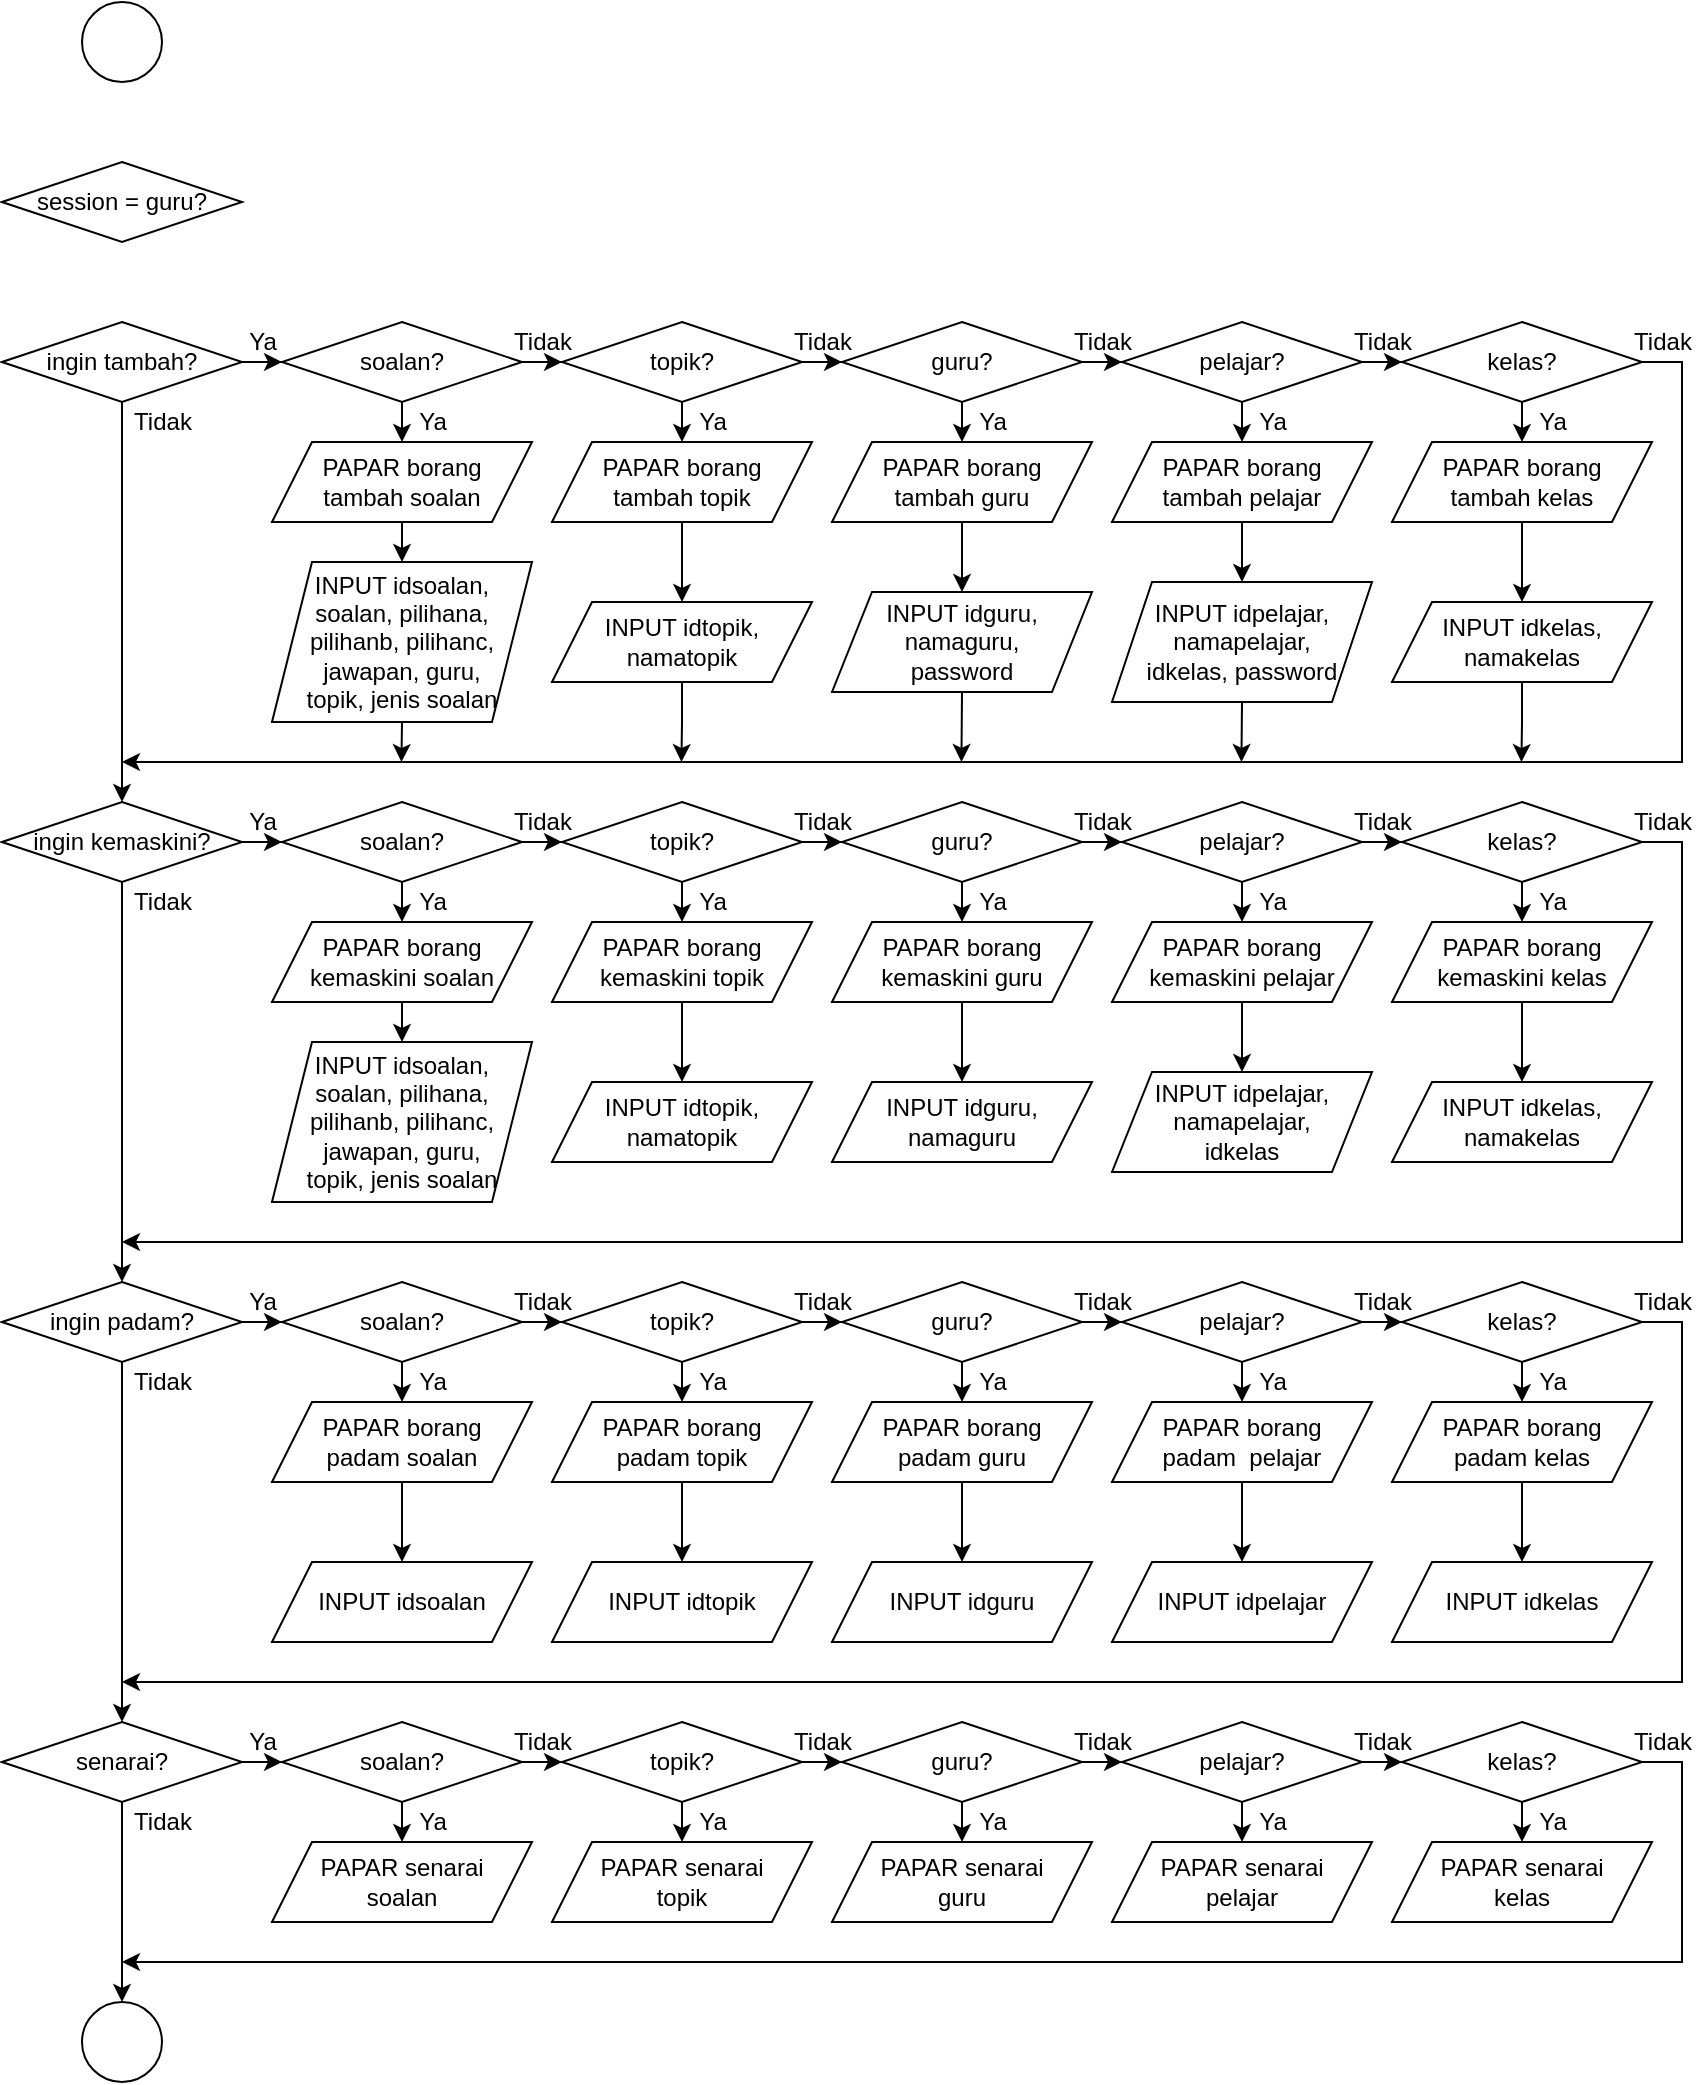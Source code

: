 <mxfile version="15.8.8" type="github">
  <diagram id="kDCnx-jUCNNQlxxnp8YH" name="Page-1">
    <mxGraphModel dx="2888" dy="1175" grid="1" gridSize="10" guides="1" tooltips="1" connect="1" arrows="1" fold="1" page="1" pageScale="1" pageWidth="850" pageHeight="1100" math="0" shadow="0">
      <root>
        <mxCell id="0" />
        <mxCell id="1" parent="0" />
        <mxCell id="DFhkDM4pKNOnbdBz3ZWN-1" value="" style="ellipse;whiteSpace=wrap;html=1;aspect=fixed;" vertex="1" parent="1">
          <mxGeometry x="40" y="40" width="40" height="40" as="geometry" />
        </mxCell>
        <mxCell id="DFhkDM4pKNOnbdBz3ZWN-9" value="" style="edgeStyle=orthogonalEdgeStyle;rounded=0;orthogonalLoop=1;jettySize=auto;html=1;" edge="1" parent="1" source="DFhkDM4pKNOnbdBz3ZWN-2" target="DFhkDM4pKNOnbdBz3ZWN-3">
          <mxGeometry relative="1" as="geometry" />
        </mxCell>
        <mxCell id="DFhkDM4pKNOnbdBz3ZWN-73" style="edgeStyle=orthogonalEdgeStyle;rounded=0;orthogonalLoop=1;jettySize=auto;html=1;exitX=0.5;exitY=1;exitDx=0;exitDy=0;entryX=0.5;entryY=0;entryDx=0;entryDy=0;" edge="1" parent="1" source="DFhkDM4pKNOnbdBz3ZWN-2" target="DFhkDM4pKNOnbdBz3ZWN-41">
          <mxGeometry relative="1" as="geometry">
            <mxPoint x="60" y="420" as="targetPoint" />
          </mxGeometry>
        </mxCell>
        <mxCell id="DFhkDM4pKNOnbdBz3ZWN-2" value="ingin tambah?" style="rhombus;whiteSpace=wrap;html=1;" vertex="1" parent="1">
          <mxGeometry y="200" width="120" height="40" as="geometry" />
        </mxCell>
        <mxCell id="DFhkDM4pKNOnbdBz3ZWN-10" value="" style="edgeStyle=orthogonalEdgeStyle;rounded=0;orthogonalLoop=1;jettySize=auto;html=1;" edge="1" parent="1" source="DFhkDM4pKNOnbdBz3ZWN-3" target="DFhkDM4pKNOnbdBz3ZWN-4">
          <mxGeometry relative="1" as="geometry" />
        </mxCell>
        <mxCell id="DFhkDM4pKNOnbdBz3ZWN-32" style="edgeStyle=orthogonalEdgeStyle;rounded=0;orthogonalLoop=1;jettySize=auto;html=1;exitX=0.5;exitY=1;exitDx=0;exitDy=0;entryX=0.5;entryY=0;entryDx=0;entryDy=0;" edge="1" parent="1" source="DFhkDM4pKNOnbdBz3ZWN-3" target="DFhkDM4pKNOnbdBz3ZWN-15">
          <mxGeometry relative="1" as="geometry" />
        </mxCell>
        <mxCell id="DFhkDM4pKNOnbdBz3ZWN-3" value="soalan?" style="rhombus;whiteSpace=wrap;html=1;" vertex="1" parent="1">
          <mxGeometry x="140" y="200" width="120" height="40" as="geometry" />
        </mxCell>
        <mxCell id="DFhkDM4pKNOnbdBz3ZWN-11" value="" style="edgeStyle=orthogonalEdgeStyle;rounded=0;orthogonalLoop=1;jettySize=auto;html=1;" edge="1" parent="1" source="DFhkDM4pKNOnbdBz3ZWN-4" target="DFhkDM4pKNOnbdBz3ZWN-5">
          <mxGeometry relative="1" as="geometry" />
        </mxCell>
        <mxCell id="DFhkDM4pKNOnbdBz3ZWN-28" style="edgeStyle=orthogonalEdgeStyle;rounded=0;orthogonalLoop=1;jettySize=auto;html=1;exitX=0.5;exitY=1;exitDx=0;exitDy=0;entryX=0.5;entryY=0;entryDx=0;entryDy=0;" edge="1" parent="1" source="DFhkDM4pKNOnbdBz3ZWN-4" target="DFhkDM4pKNOnbdBz3ZWN-16">
          <mxGeometry relative="1" as="geometry" />
        </mxCell>
        <mxCell id="DFhkDM4pKNOnbdBz3ZWN-4" value="topik?" style="rhombus;whiteSpace=wrap;html=1;" vertex="1" parent="1">
          <mxGeometry x="280" y="200" width="120" height="40" as="geometry" />
        </mxCell>
        <mxCell id="DFhkDM4pKNOnbdBz3ZWN-12" value="" style="edgeStyle=orthogonalEdgeStyle;rounded=0;orthogonalLoop=1;jettySize=auto;html=1;" edge="1" parent="1" source="DFhkDM4pKNOnbdBz3ZWN-5" target="DFhkDM4pKNOnbdBz3ZWN-7">
          <mxGeometry relative="1" as="geometry" />
        </mxCell>
        <mxCell id="DFhkDM4pKNOnbdBz3ZWN-34" style="edgeStyle=orthogonalEdgeStyle;rounded=0;orthogonalLoop=1;jettySize=auto;html=1;exitX=0.5;exitY=1;exitDx=0;exitDy=0;entryX=0.5;entryY=0;entryDx=0;entryDy=0;" edge="1" parent="1" source="DFhkDM4pKNOnbdBz3ZWN-5" target="DFhkDM4pKNOnbdBz3ZWN-17">
          <mxGeometry relative="1" as="geometry" />
        </mxCell>
        <mxCell id="DFhkDM4pKNOnbdBz3ZWN-5" value="guru?" style="rhombus;whiteSpace=wrap;html=1;" vertex="1" parent="1">
          <mxGeometry x="420" y="200" width="120" height="40" as="geometry" />
        </mxCell>
        <mxCell id="DFhkDM4pKNOnbdBz3ZWN-13" value="" style="edgeStyle=orthogonalEdgeStyle;rounded=0;orthogonalLoop=1;jettySize=auto;html=1;" edge="1" parent="1" source="DFhkDM4pKNOnbdBz3ZWN-7" target="DFhkDM4pKNOnbdBz3ZWN-8">
          <mxGeometry relative="1" as="geometry" />
        </mxCell>
        <mxCell id="DFhkDM4pKNOnbdBz3ZWN-39" style="edgeStyle=orthogonalEdgeStyle;rounded=0;orthogonalLoop=1;jettySize=auto;html=1;exitX=0.5;exitY=1;exitDx=0;exitDy=0;entryX=0.5;entryY=0;entryDx=0;entryDy=0;" edge="1" parent="1" source="DFhkDM4pKNOnbdBz3ZWN-7" target="DFhkDM4pKNOnbdBz3ZWN-18">
          <mxGeometry relative="1" as="geometry" />
        </mxCell>
        <mxCell id="DFhkDM4pKNOnbdBz3ZWN-7" value="pelajar?" style="rhombus;whiteSpace=wrap;html=1;" vertex="1" parent="1">
          <mxGeometry x="560" y="200" width="120" height="40" as="geometry" />
        </mxCell>
        <mxCell id="DFhkDM4pKNOnbdBz3ZWN-38" style="edgeStyle=orthogonalEdgeStyle;rounded=0;orthogonalLoop=1;jettySize=auto;html=1;exitX=0.5;exitY=1;exitDx=0;exitDy=0;entryX=0.5;entryY=0;entryDx=0;entryDy=0;" edge="1" parent="1" source="DFhkDM4pKNOnbdBz3ZWN-8" target="DFhkDM4pKNOnbdBz3ZWN-19">
          <mxGeometry relative="1" as="geometry" />
        </mxCell>
        <mxCell id="DFhkDM4pKNOnbdBz3ZWN-71" style="edgeStyle=orthogonalEdgeStyle;rounded=0;orthogonalLoop=1;jettySize=auto;html=1;exitX=1;exitY=0.5;exitDx=0;exitDy=0;" edge="1" parent="1" source="DFhkDM4pKNOnbdBz3ZWN-8">
          <mxGeometry relative="1" as="geometry">
            <mxPoint x="60" y="420" as="targetPoint" />
            <Array as="points">
              <mxPoint x="840" y="220" />
              <mxPoint x="840" y="420" />
            </Array>
          </mxGeometry>
        </mxCell>
        <mxCell id="DFhkDM4pKNOnbdBz3ZWN-8" value="kelas?" style="rhombus;whiteSpace=wrap;html=1;" vertex="1" parent="1">
          <mxGeometry x="700" y="200" width="120" height="40" as="geometry" />
        </mxCell>
        <mxCell id="DFhkDM4pKNOnbdBz3ZWN-33" style="edgeStyle=orthogonalEdgeStyle;rounded=0;orthogonalLoop=1;jettySize=auto;html=1;exitX=0.5;exitY=1;exitDx=0;exitDy=0;entryX=0.5;entryY=0;entryDx=0;entryDy=0;" edge="1" parent="1" source="DFhkDM4pKNOnbdBz3ZWN-15" target="DFhkDM4pKNOnbdBz3ZWN-20">
          <mxGeometry relative="1" as="geometry" />
        </mxCell>
        <mxCell id="DFhkDM4pKNOnbdBz3ZWN-15" value="PAPAR borang&lt;br&gt;tambah soalan" style="shape=parallelogram;perimeter=parallelogramPerimeter;whiteSpace=wrap;html=1;fixedSize=1;" vertex="1" parent="1">
          <mxGeometry x="135" y="260" width="130" height="40" as="geometry" />
        </mxCell>
        <mxCell id="DFhkDM4pKNOnbdBz3ZWN-29" value="" style="edgeStyle=orthogonalEdgeStyle;rounded=0;orthogonalLoop=1;jettySize=auto;html=1;" edge="1" parent="1" source="DFhkDM4pKNOnbdBz3ZWN-16" target="DFhkDM4pKNOnbdBz3ZWN-21">
          <mxGeometry relative="1" as="geometry" />
        </mxCell>
        <mxCell id="DFhkDM4pKNOnbdBz3ZWN-16" value="PAPAR&amp;nbsp;borang&lt;br&gt;tambah topik" style="shape=parallelogram;perimeter=parallelogramPerimeter;whiteSpace=wrap;html=1;fixedSize=1;" vertex="1" parent="1">
          <mxGeometry x="275" y="260" width="130" height="40" as="geometry" />
        </mxCell>
        <mxCell id="DFhkDM4pKNOnbdBz3ZWN-35" value="" style="edgeStyle=orthogonalEdgeStyle;rounded=0;orthogonalLoop=1;jettySize=auto;html=1;" edge="1" parent="1" source="DFhkDM4pKNOnbdBz3ZWN-17" target="DFhkDM4pKNOnbdBz3ZWN-22">
          <mxGeometry relative="1" as="geometry" />
        </mxCell>
        <mxCell id="DFhkDM4pKNOnbdBz3ZWN-17" value="PAPAR&amp;nbsp;borang&lt;br&gt;tambah guru" style="shape=parallelogram;perimeter=parallelogramPerimeter;whiteSpace=wrap;html=1;fixedSize=1;" vertex="1" parent="1">
          <mxGeometry x="415" y="260" width="130" height="40" as="geometry" />
        </mxCell>
        <mxCell id="DFhkDM4pKNOnbdBz3ZWN-36" value="" style="edgeStyle=orthogonalEdgeStyle;rounded=0;orthogonalLoop=1;jettySize=auto;html=1;" edge="1" parent="1" source="DFhkDM4pKNOnbdBz3ZWN-18" target="DFhkDM4pKNOnbdBz3ZWN-23">
          <mxGeometry relative="1" as="geometry" />
        </mxCell>
        <mxCell id="DFhkDM4pKNOnbdBz3ZWN-18" value="PAPAR&amp;nbsp;borang&lt;br&gt;tambah pelajar" style="shape=parallelogram;perimeter=parallelogramPerimeter;whiteSpace=wrap;html=1;fixedSize=1;" vertex="1" parent="1">
          <mxGeometry x="555" y="260" width="130" height="40" as="geometry" />
        </mxCell>
        <mxCell id="DFhkDM4pKNOnbdBz3ZWN-37" value="" style="edgeStyle=orthogonalEdgeStyle;rounded=0;orthogonalLoop=1;jettySize=auto;html=1;" edge="1" parent="1" source="DFhkDM4pKNOnbdBz3ZWN-19" target="DFhkDM4pKNOnbdBz3ZWN-24">
          <mxGeometry relative="1" as="geometry" />
        </mxCell>
        <mxCell id="DFhkDM4pKNOnbdBz3ZWN-19" value="PAPAR&amp;nbsp;borang&lt;br&gt;tambah kelas" style="shape=parallelogram;perimeter=parallelogramPerimeter;whiteSpace=wrap;html=1;fixedSize=1;" vertex="1" parent="1">
          <mxGeometry x="695" y="260" width="130" height="40" as="geometry" />
        </mxCell>
        <mxCell id="DFhkDM4pKNOnbdBz3ZWN-75" style="edgeStyle=orthogonalEdgeStyle;rounded=0;orthogonalLoop=1;jettySize=auto;html=1;exitX=0.5;exitY=1;exitDx=0;exitDy=0;" edge="1" parent="1" source="DFhkDM4pKNOnbdBz3ZWN-20">
          <mxGeometry relative="1" as="geometry">
            <mxPoint x="199.724" y="420" as="targetPoint" />
          </mxGeometry>
        </mxCell>
        <mxCell id="DFhkDM4pKNOnbdBz3ZWN-20" value="INPUT idsoalan, soalan, pilihana, pilihanb, pilihanc, jawapan, guru,&lt;br&gt;topik, jenis soalan" style="shape=parallelogram;perimeter=parallelogramPerimeter;whiteSpace=wrap;html=1;fixedSize=1;" vertex="1" parent="1">
          <mxGeometry x="135" y="320" width="130" height="80" as="geometry" />
        </mxCell>
        <mxCell id="DFhkDM4pKNOnbdBz3ZWN-76" style="edgeStyle=orthogonalEdgeStyle;rounded=0;orthogonalLoop=1;jettySize=auto;html=1;exitX=0.5;exitY=1;exitDx=0;exitDy=0;" edge="1" parent="1" source="DFhkDM4pKNOnbdBz3ZWN-21">
          <mxGeometry relative="1" as="geometry">
            <mxPoint x="339.724" y="420" as="targetPoint" />
          </mxGeometry>
        </mxCell>
        <mxCell id="DFhkDM4pKNOnbdBz3ZWN-21" value="INPUT idtopik, namatopik" style="shape=parallelogram;perimeter=parallelogramPerimeter;whiteSpace=wrap;html=1;fixedSize=1;" vertex="1" parent="1">
          <mxGeometry x="275" y="340" width="130" height="40" as="geometry" />
        </mxCell>
        <mxCell id="DFhkDM4pKNOnbdBz3ZWN-77" style="edgeStyle=orthogonalEdgeStyle;rounded=0;orthogonalLoop=1;jettySize=auto;html=1;exitX=0.5;exitY=1;exitDx=0;exitDy=0;" edge="1" parent="1" source="DFhkDM4pKNOnbdBz3ZWN-22">
          <mxGeometry relative="1" as="geometry">
            <mxPoint x="479.724" y="420" as="targetPoint" />
          </mxGeometry>
        </mxCell>
        <mxCell id="DFhkDM4pKNOnbdBz3ZWN-22" value="INPUT idguru, namaguru,&lt;br&gt;password" style="shape=parallelogram;perimeter=parallelogramPerimeter;whiteSpace=wrap;html=1;fixedSize=1;" vertex="1" parent="1">
          <mxGeometry x="415" y="335" width="130" height="50" as="geometry" />
        </mxCell>
        <mxCell id="DFhkDM4pKNOnbdBz3ZWN-78" style="edgeStyle=orthogonalEdgeStyle;rounded=0;orthogonalLoop=1;jettySize=auto;html=1;exitX=0.5;exitY=1;exitDx=0;exitDy=0;" edge="1" parent="1" source="DFhkDM4pKNOnbdBz3ZWN-23">
          <mxGeometry relative="1" as="geometry">
            <mxPoint x="619.724" y="420" as="targetPoint" />
          </mxGeometry>
        </mxCell>
        <mxCell id="DFhkDM4pKNOnbdBz3ZWN-23" value="INPUT idpelajar, namapelajar,&lt;br&gt;idkelas, password" style="shape=parallelogram;perimeter=parallelogramPerimeter;whiteSpace=wrap;html=1;fixedSize=1;" vertex="1" parent="1">
          <mxGeometry x="555" y="330" width="130" height="60" as="geometry" />
        </mxCell>
        <mxCell id="DFhkDM4pKNOnbdBz3ZWN-79" style="edgeStyle=orthogonalEdgeStyle;rounded=0;orthogonalLoop=1;jettySize=auto;html=1;exitX=0.5;exitY=1;exitDx=0;exitDy=0;" edge="1" parent="1" source="DFhkDM4pKNOnbdBz3ZWN-24">
          <mxGeometry relative="1" as="geometry">
            <mxPoint x="759.724" y="420" as="targetPoint" />
          </mxGeometry>
        </mxCell>
        <mxCell id="DFhkDM4pKNOnbdBz3ZWN-24" value="INPUT idkelas,&lt;br&gt;namakelas" style="shape=parallelogram;perimeter=parallelogramPerimeter;whiteSpace=wrap;html=1;fixedSize=1;" vertex="1" parent="1">
          <mxGeometry x="695" y="340" width="130" height="40" as="geometry" />
        </mxCell>
        <mxCell id="DFhkDM4pKNOnbdBz3ZWN-40" value="" style="edgeStyle=orthogonalEdgeStyle;rounded=0;orthogonalLoop=1;jettySize=auto;html=1;" edge="1" source="DFhkDM4pKNOnbdBz3ZWN-41" target="DFhkDM4pKNOnbdBz3ZWN-44" parent="1">
          <mxGeometry relative="1" as="geometry" />
        </mxCell>
        <mxCell id="DFhkDM4pKNOnbdBz3ZWN-123" style="edgeStyle=orthogonalEdgeStyle;rounded=0;orthogonalLoop=1;jettySize=auto;html=1;entryX=0.5;entryY=0;entryDx=0;entryDy=0;" edge="1" parent="1" source="DFhkDM4pKNOnbdBz3ZWN-41" target="DFhkDM4pKNOnbdBz3ZWN-93">
          <mxGeometry relative="1" as="geometry" />
        </mxCell>
        <mxCell id="DFhkDM4pKNOnbdBz3ZWN-41" value="ingin kemaskini?" style="rhombus;whiteSpace=wrap;html=1;" vertex="1" parent="1">
          <mxGeometry y="440" width="120" height="40" as="geometry" />
        </mxCell>
        <mxCell id="DFhkDM4pKNOnbdBz3ZWN-42" value="" style="edgeStyle=orthogonalEdgeStyle;rounded=0;orthogonalLoop=1;jettySize=auto;html=1;" edge="1" source="DFhkDM4pKNOnbdBz3ZWN-44" target="DFhkDM4pKNOnbdBz3ZWN-47" parent="1">
          <mxGeometry relative="1" as="geometry" />
        </mxCell>
        <mxCell id="DFhkDM4pKNOnbdBz3ZWN-43" style="edgeStyle=orthogonalEdgeStyle;rounded=0;orthogonalLoop=1;jettySize=auto;html=1;exitX=0.5;exitY=1;exitDx=0;exitDy=0;entryX=0.5;entryY=0;entryDx=0;entryDy=0;" edge="1" source="DFhkDM4pKNOnbdBz3ZWN-44" target="DFhkDM4pKNOnbdBz3ZWN-57" parent="1">
          <mxGeometry relative="1" as="geometry" />
        </mxCell>
        <mxCell id="DFhkDM4pKNOnbdBz3ZWN-44" value="soalan?" style="rhombus;whiteSpace=wrap;html=1;" vertex="1" parent="1">
          <mxGeometry x="140" y="440" width="120" height="40" as="geometry" />
        </mxCell>
        <mxCell id="DFhkDM4pKNOnbdBz3ZWN-45" value="" style="edgeStyle=orthogonalEdgeStyle;rounded=0;orthogonalLoop=1;jettySize=auto;html=1;" edge="1" source="DFhkDM4pKNOnbdBz3ZWN-47" target="DFhkDM4pKNOnbdBz3ZWN-50" parent="1">
          <mxGeometry relative="1" as="geometry" />
        </mxCell>
        <mxCell id="DFhkDM4pKNOnbdBz3ZWN-46" style="edgeStyle=orthogonalEdgeStyle;rounded=0;orthogonalLoop=1;jettySize=auto;html=1;exitX=0.5;exitY=1;exitDx=0;exitDy=0;entryX=0.5;entryY=0;entryDx=0;entryDy=0;" edge="1" source="DFhkDM4pKNOnbdBz3ZWN-47" target="DFhkDM4pKNOnbdBz3ZWN-59" parent="1">
          <mxGeometry relative="1" as="geometry" />
        </mxCell>
        <mxCell id="DFhkDM4pKNOnbdBz3ZWN-47" value="topik?" style="rhombus;whiteSpace=wrap;html=1;" vertex="1" parent="1">
          <mxGeometry x="280" y="440" width="120" height="40" as="geometry" />
        </mxCell>
        <mxCell id="DFhkDM4pKNOnbdBz3ZWN-48" value="" style="edgeStyle=orthogonalEdgeStyle;rounded=0;orthogonalLoop=1;jettySize=auto;html=1;" edge="1" source="DFhkDM4pKNOnbdBz3ZWN-50" target="DFhkDM4pKNOnbdBz3ZWN-53" parent="1">
          <mxGeometry relative="1" as="geometry" />
        </mxCell>
        <mxCell id="DFhkDM4pKNOnbdBz3ZWN-49" style="edgeStyle=orthogonalEdgeStyle;rounded=0;orthogonalLoop=1;jettySize=auto;html=1;exitX=0.5;exitY=1;exitDx=0;exitDy=0;entryX=0.5;entryY=0;entryDx=0;entryDy=0;" edge="1" source="DFhkDM4pKNOnbdBz3ZWN-50" target="DFhkDM4pKNOnbdBz3ZWN-61" parent="1">
          <mxGeometry relative="1" as="geometry" />
        </mxCell>
        <mxCell id="DFhkDM4pKNOnbdBz3ZWN-50" value="guru?" style="rhombus;whiteSpace=wrap;html=1;" vertex="1" parent="1">
          <mxGeometry x="420" y="440" width="120" height="40" as="geometry" />
        </mxCell>
        <mxCell id="DFhkDM4pKNOnbdBz3ZWN-51" value="" style="edgeStyle=orthogonalEdgeStyle;rounded=0;orthogonalLoop=1;jettySize=auto;html=1;" edge="1" source="DFhkDM4pKNOnbdBz3ZWN-53" target="DFhkDM4pKNOnbdBz3ZWN-55" parent="1">
          <mxGeometry relative="1" as="geometry" />
        </mxCell>
        <mxCell id="DFhkDM4pKNOnbdBz3ZWN-52" style="edgeStyle=orthogonalEdgeStyle;rounded=0;orthogonalLoop=1;jettySize=auto;html=1;exitX=0.5;exitY=1;exitDx=0;exitDy=0;entryX=0.5;entryY=0;entryDx=0;entryDy=0;" edge="1" source="DFhkDM4pKNOnbdBz3ZWN-53" target="DFhkDM4pKNOnbdBz3ZWN-63" parent="1">
          <mxGeometry relative="1" as="geometry" />
        </mxCell>
        <mxCell id="DFhkDM4pKNOnbdBz3ZWN-53" value="pelajar?" style="rhombus;whiteSpace=wrap;html=1;" vertex="1" parent="1">
          <mxGeometry x="560" y="440" width="120" height="40" as="geometry" />
        </mxCell>
        <mxCell id="DFhkDM4pKNOnbdBz3ZWN-54" style="edgeStyle=orthogonalEdgeStyle;rounded=0;orthogonalLoop=1;jettySize=auto;html=1;exitX=0.5;exitY=1;exitDx=0;exitDy=0;entryX=0.5;entryY=0;entryDx=0;entryDy=0;" edge="1" source="DFhkDM4pKNOnbdBz3ZWN-55" target="DFhkDM4pKNOnbdBz3ZWN-65" parent="1">
          <mxGeometry relative="1" as="geometry" />
        </mxCell>
        <mxCell id="DFhkDM4pKNOnbdBz3ZWN-125" style="edgeStyle=orthogonalEdgeStyle;rounded=0;orthogonalLoop=1;jettySize=auto;html=1;exitX=1;exitY=0.5;exitDx=0;exitDy=0;" edge="1" parent="1" source="DFhkDM4pKNOnbdBz3ZWN-55">
          <mxGeometry relative="1" as="geometry">
            <mxPoint x="60" y="660" as="targetPoint" />
            <Array as="points">
              <mxPoint x="840" y="460" />
              <mxPoint x="840" y="660" />
            </Array>
          </mxGeometry>
        </mxCell>
        <mxCell id="DFhkDM4pKNOnbdBz3ZWN-55" value="kelas?" style="rhombus;whiteSpace=wrap;html=1;" vertex="1" parent="1">
          <mxGeometry x="700" y="440" width="120" height="40" as="geometry" />
        </mxCell>
        <mxCell id="DFhkDM4pKNOnbdBz3ZWN-56" style="edgeStyle=orthogonalEdgeStyle;rounded=0;orthogonalLoop=1;jettySize=auto;html=1;exitX=0.5;exitY=1;exitDx=0;exitDy=0;entryX=0.5;entryY=0;entryDx=0;entryDy=0;" edge="1" source="DFhkDM4pKNOnbdBz3ZWN-57" target="DFhkDM4pKNOnbdBz3ZWN-66" parent="1">
          <mxGeometry relative="1" as="geometry" />
        </mxCell>
        <mxCell id="DFhkDM4pKNOnbdBz3ZWN-57" value="PAPAR borang kemaskini soalan" style="shape=parallelogram;perimeter=parallelogramPerimeter;whiteSpace=wrap;html=1;fixedSize=1;" vertex="1" parent="1">
          <mxGeometry x="135" y="500" width="130" height="40" as="geometry" />
        </mxCell>
        <mxCell id="DFhkDM4pKNOnbdBz3ZWN-58" value="" style="edgeStyle=orthogonalEdgeStyle;rounded=0;orthogonalLoop=1;jettySize=auto;html=1;" edge="1" source="DFhkDM4pKNOnbdBz3ZWN-59" target="DFhkDM4pKNOnbdBz3ZWN-67" parent="1">
          <mxGeometry relative="1" as="geometry" />
        </mxCell>
        <mxCell id="DFhkDM4pKNOnbdBz3ZWN-59" value="PAPAR borang kemaskini topik" style="shape=parallelogram;perimeter=parallelogramPerimeter;whiteSpace=wrap;html=1;fixedSize=1;" vertex="1" parent="1">
          <mxGeometry x="275" y="500" width="130" height="40" as="geometry" />
        </mxCell>
        <mxCell id="DFhkDM4pKNOnbdBz3ZWN-60" value="" style="edgeStyle=orthogonalEdgeStyle;rounded=0;orthogonalLoop=1;jettySize=auto;html=1;" edge="1" source="DFhkDM4pKNOnbdBz3ZWN-61" target="DFhkDM4pKNOnbdBz3ZWN-68" parent="1">
          <mxGeometry relative="1" as="geometry" />
        </mxCell>
        <mxCell id="DFhkDM4pKNOnbdBz3ZWN-61" value="PAPAR borang kemaskini guru" style="shape=parallelogram;perimeter=parallelogramPerimeter;whiteSpace=wrap;html=1;fixedSize=1;" vertex="1" parent="1">
          <mxGeometry x="415" y="500" width="130" height="40" as="geometry" />
        </mxCell>
        <mxCell id="DFhkDM4pKNOnbdBz3ZWN-62" value="" style="edgeStyle=orthogonalEdgeStyle;rounded=0;orthogonalLoop=1;jettySize=auto;html=1;" edge="1" source="DFhkDM4pKNOnbdBz3ZWN-63" target="DFhkDM4pKNOnbdBz3ZWN-69" parent="1">
          <mxGeometry relative="1" as="geometry" />
        </mxCell>
        <mxCell id="DFhkDM4pKNOnbdBz3ZWN-63" value="PAPAR borang kemaskini pelajar" style="shape=parallelogram;perimeter=parallelogramPerimeter;whiteSpace=wrap;html=1;fixedSize=1;" vertex="1" parent="1">
          <mxGeometry x="555" y="500" width="130" height="40" as="geometry" />
        </mxCell>
        <mxCell id="DFhkDM4pKNOnbdBz3ZWN-64" value="" style="edgeStyle=orthogonalEdgeStyle;rounded=0;orthogonalLoop=1;jettySize=auto;html=1;" edge="1" source="DFhkDM4pKNOnbdBz3ZWN-65" target="DFhkDM4pKNOnbdBz3ZWN-70" parent="1">
          <mxGeometry relative="1" as="geometry" />
        </mxCell>
        <mxCell id="DFhkDM4pKNOnbdBz3ZWN-65" value="PAPAR borang kemaskini kelas" style="shape=parallelogram;perimeter=parallelogramPerimeter;whiteSpace=wrap;html=1;fixedSize=1;" vertex="1" parent="1">
          <mxGeometry x="695" y="500" width="130" height="40" as="geometry" />
        </mxCell>
        <mxCell id="DFhkDM4pKNOnbdBz3ZWN-66" value="INPUT idsoalan, soalan, pilihana, pilihanb, pilihanc, jawapan, guru,&lt;br&gt;topik, jenis soalan" style="shape=parallelogram;perimeter=parallelogramPerimeter;whiteSpace=wrap;html=1;fixedSize=1;" vertex="1" parent="1">
          <mxGeometry x="135" y="560" width="130" height="80" as="geometry" />
        </mxCell>
        <mxCell id="DFhkDM4pKNOnbdBz3ZWN-67" value="INPUT idtopik, namatopik" style="shape=parallelogram;perimeter=parallelogramPerimeter;whiteSpace=wrap;html=1;fixedSize=1;" vertex="1" parent="1">
          <mxGeometry x="275" y="580" width="130" height="40" as="geometry" />
        </mxCell>
        <mxCell id="DFhkDM4pKNOnbdBz3ZWN-68" value="INPUT idguru, namaguru" style="shape=parallelogram;perimeter=parallelogramPerimeter;whiteSpace=wrap;html=1;fixedSize=1;" vertex="1" parent="1">
          <mxGeometry x="415" y="580" width="130" height="40" as="geometry" />
        </mxCell>
        <mxCell id="DFhkDM4pKNOnbdBz3ZWN-69" value="INPUT idpelajar, namapelajar,&lt;br&gt;idkelas" style="shape=parallelogram;perimeter=parallelogramPerimeter;whiteSpace=wrap;html=1;fixedSize=1;" vertex="1" parent="1">
          <mxGeometry x="555" y="575" width="130" height="50" as="geometry" />
        </mxCell>
        <mxCell id="DFhkDM4pKNOnbdBz3ZWN-70" value="INPUT idkelas,&lt;br&gt;namakelas" style="shape=parallelogram;perimeter=parallelogramPerimeter;whiteSpace=wrap;html=1;fixedSize=1;" vertex="1" parent="1">
          <mxGeometry x="695" y="580" width="130" height="40" as="geometry" />
        </mxCell>
        <mxCell id="DFhkDM4pKNOnbdBz3ZWN-80" value="Ya" style="text;html=1;align=center;verticalAlign=middle;resizable=0;points=[];autosize=1;strokeColor=none;fillColor=none;" vertex="1" parent="1">
          <mxGeometry x="115" y="200" width="30" height="20" as="geometry" />
        </mxCell>
        <mxCell id="DFhkDM4pKNOnbdBz3ZWN-81" value="Ya" style="text;html=1;align=center;verticalAlign=middle;resizable=0;points=[];autosize=1;strokeColor=none;fillColor=none;" vertex="1" parent="1">
          <mxGeometry x="200" y="240" width="30" height="20" as="geometry" />
        </mxCell>
        <mxCell id="DFhkDM4pKNOnbdBz3ZWN-82" value="Ya" style="text;html=1;align=center;verticalAlign=middle;resizable=0;points=[];autosize=1;strokeColor=none;fillColor=none;" vertex="1" parent="1">
          <mxGeometry x="340" y="240" width="30" height="20" as="geometry" />
        </mxCell>
        <mxCell id="DFhkDM4pKNOnbdBz3ZWN-83" value="Ya" style="text;html=1;align=center;verticalAlign=middle;resizable=0;points=[];autosize=1;strokeColor=none;fillColor=none;" vertex="1" parent="1">
          <mxGeometry x="620" y="240" width="30" height="20" as="geometry" />
        </mxCell>
        <mxCell id="DFhkDM4pKNOnbdBz3ZWN-84" value="Ya" style="text;html=1;align=center;verticalAlign=middle;resizable=0;points=[];autosize=1;strokeColor=none;fillColor=none;" vertex="1" parent="1">
          <mxGeometry x="480" y="240" width="30" height="20" as="geometry" />
        </mxCell>
        <mxCell id="DFhkDM4pKNOnbdBz3ZWN-85" value="Ya" style="text;html=1;align=center;verticalAlign=middle;resizable=0;points=[];autosize=1;strokeColor=none;fillColor=none;" vertex="1" parent="1">
          <mxGeometry x="760" y="240" width="30" height="20" as="geometry" />
        </mxCell>
        <mxCell id="DFhkDM4pKNOnbdBz3ZWN-86" value="Tidak" style="text;html=1;align=center;verticalAlign=middle;resizable=0;points=[];autosize=1;strokeColor=none;fillColor=none;" vertex="1" parent="1">
          <mxGeometry x="250" y="200" width="40" height="20" as="geometry" />
        </mxCell>
        <mxCell id="DFhkDM4pKNOnbdBz3ZWN-87" value="Tidak" style="text;html=1;align=center;verticalAlign=middle;resizable=0;points=[];autosize=1;strokeColor=none;fillColor=none;" vertex="1" parent="1">
          <mxGeometry x="390" y="200" width="40" height="20" as="geometry" />
        </mxCell>
        <mxCell id="DFhkDM4pKNOnbdBz3ZWN-88" value="Tidak" style="text;html=1;align=center;verticalAlign=middle;resizable=0;points=[];autosize=1;strokeColor=none;fillColor=none;" vertex="1" parent="1">
          <mxGeometry x="670" y="200" width="40" height="20" as="geometry" />
        </mxCell>
        <mxCell id="DFhkDM4pKNOnbdBz3ZWN-89" value="Tidak" style="text;html=1;align=center;verticalAlign=middle;resizable=0;points=[];autosize=1;strokeColor=none;fillColor=none;" vertex="1" parent="1">
          <mxGeometry x="530" y="200" width="40" height="20" as="geometry" />
        </mxCell>
        <mxCell id="DFhkDM4pKNOnbdBz3ZWN-90" value="Tidak" style="text;html=1;align=center;verticalAlign=middle;resizable=0;points=[];autosize=1;strokeColor=none;fillColor=none;" vertex="1" parent="1">
          <mxGeometry x="810" y="200" width="40" height="20" as="geometry" />
        </mxCell>
        <mxCell id="DFhkDM4pKNOnbdBz3ZWN-91" value="Tidak" style="text;html=1;align=center;verticalAlign=middle;resizable=0;points=[];autosize=1;strokeColor=none;fillColor=none;" vertex="1" parent="1">
          <mxGeometry x="60" y="240" width="40" height="20" as="geometry" />
        </mxCell>
        <mxCell id="DFhkDM4pKNOnbdBz3ZWN-92" value="" style="edgeStyle=orthogonalEdgeStyle;rounded=0;orthogonalLoop=1;jettySize=auto;html=1;" edge="1" source="DFhkDM4pKNOnbdBz3ZWN-93" target="DFhkDM4pKNOnbdBz3ZWN-96" parent="1">
          <mxGeometry relative="1" as="geometry" />
        </mxCell>
        <mxCell id="DFhkDM4pKNOnbdBz3ZWN-158" style="edgeStyle=orthogonalEdgeStyle;rounded=0;orthogonalLoop=1;jettySize=auto;html=1;exitX=0.5;exitY=1;exitDx=0;exitDy=0;entryX=0.5;entryY=0;entryDx=0;entryDy=0;" edge="1" parent="1" source="DFhkDM4pKNOnbdBz3ZWN-93" target="DFhkDM4pKNOnbdBz3ZWN-127">
          <mxGeometry relative="1" as="geometry" />
        </mxCell>
        <mxCell id="DFhkDM4pKNOnbdBz3ZWN-93" value="ingin padam?" style="rhombus;whiteSpace=wrap;html=1;" vertex="1" parent="1">
          <mxGeometry y="680" width="120" height="40" as="geometry" />
        </mxCell>
        <mxCell id="DFhkDM4pKNOnbdBz3ZWN-94" value="" style="edgeStyle=orthogonalEdgeStyle;rounded=0;orthogonalLoop=1;jettySize=auto;html=1;" edge="1" source="DFhkDM4pKNOnbdBz3ZWN-96" target="DFhkDM4pKNOnbdBz3ZWN-99" parent="1">
          <mxGeometry relative="1" as="geometry" />
        </mxCell>
        <mxCell id="DFhkDM4pKNOnbdBz3ZWN-95" style="edgeStyle=orthogonalEdgeStyle;rounded=0;orthogonalLoop=1;jettySize=auto;html=1;exitX=0.5;exitY=1;exitDx=0;exitDy=0;entryX=0.5;entryY=0;entryDx=0;entryDy=0;" edge="1" source="DFhkDM4pKNOnbdBz3ZWN-96" target="DFhkDM4pKNOnbdBz3ZWN-109" parent="1">
          <mxGeometry relative="1" as="geometry" />
        </mxCell>
        <mxCell id="DFhkDM4pKNOnbdBz3ZWN-96" value="soalan?" style="rhombus;whiteSpace=wrap;html=1;" vertex="1" parent="1">
          <mxGeometry x="140" y="680" width="120" height="40" as="geometry" />
        </mxCell>
        <mxCell id="DFhkDM4pKNOnbdBz3ZWN-97" value="" style="edgeStyle=orthogonalEdgeStyle;rounded=0;orthogonalLoop=1;jettySize=auto;html=1;" edge="1" source="DFhkDM4pKNOnbdBz3ZWN-99" target="DFhkDM4pKNOnbdBz3ZWN-102" parent="1">
          <mxGeometry relative="1" as="geometry" />
        </mxCell>
        <mxCell id="DFhkDM4pKNOnbdBz3ZWN-98" style="edgeStyle=orthogonalEdgeStyle;rounded=0;orthogonalLoop=1;jettySize=auto;html=1;exitX=0.5;exitY=1;exitDx=0;exitDy=0;entryX=0.5;entryY=0;entryDx=0;entryDy=0;" edge="1" source="DFhkDM4pKNOnbdBz3ZWN-99" target="DFhkDM4pKNOnbdBz3ZWN-111" parent="1">
          <mxGeometry relative="1" as="geometry" />
        </mxCell>
        <mxCell id="DFhkDM4pKNOnbdBz3ZWN-99" value="topik?" style="rhombus;whiteSpace=wrap;html=1;" vertex="1" parent="1">
          <mxGeometry x="280" y="680" width="120" height="40" as="geometry" />
        </mxCell>
        <mxCell id="DFhkDM4pKNOnbdBz3ZWN-100" value="" style="edgeStyle=orthogonalEdgeStyle;rounded=0;orthogonalLoop=1;jettySize=auto;html=1;" edge="1" source="DFhkDM4pKNOnbdBz3ZWN-102" target="DFhkDM4pKNOnbdBz3ZWN-105" parent="1">
          <mxGeometry relative="1" as="geometry" />
        </mxCell>
        <mxCell id="DFhkDM4pKNOnbdBz3ZWN-101" style="edgeStyle=orthogonalEdgeStyle;rounded=0;orthogonalLoop=1;jettySize=auto;html=1;exitX=0.5;exitY=1;exitDx=0;exitDy=0;entryX=0.5;entryY=0;entryDx=0;entryDy=0;" edge="1" source="DFhkDM4pKNOnbdBz3ZWN-102" target="DFhkDM4pKNOnbdBz3ZWN-113" parent="1">
          <mxGeometry relative="1" as="geometry" />
        </mxCell>
        <mxCell id="DFhkDM4pKNOnbdBz3ZWN-102" value="guru?" style="rhombus;whiteSpace=wrap;html=1;" vertex="1" parent="1">
          <mxGeometry x="420" y="680" width="120" height="40" as="geometry" />
        </mxCell>
        <mxCell id="DFhkDM4pKNOnbdBz3ZWN-103" value="" style="edgeStyle=orthogonalEdgeStyle;rounded=0;orthogonalLoop=1;jettySize=auto;html=1;" edge="1" source="DFhkDM4pKNOnbdBz3ZWN-105" target="DFhkDM4pKNOnbdBz3ZWN-107" parent="1">
          <mxGeometry relative="1" as="geometry" />
        </mxCell>
        <mxCell id="DFhkDM4pKNOnbdBz3ZWN-104" style="edgeStyle=orthogonalEdgeStyle;rounded=0;orthogonalLoop=1;jettySize=auto;html=1;exitX=0.5;exitY=1;exitDx=0;exitDy=0;entryX=0.5;entryY=0;entryDx=0;entryDy=0;" edge="1" source="DFhkDM4pKNOnbdBz3ZWN-105" target="DFhkDM4pKNOnbdBz3ZWN-115" parent="1">
          <mxGeometry relative="1" as="geometry" />
        </mxCell>
        <mxCell id="DFhkDM4pKNOnbdBz3ZWN-105" value="pelajar?" style="rhombus;whiteSpace=wrap;html=1;" vertex="1" parent="1">
          <mxGeometry x="560" y="680" width="120" height="40" as="geometry" />
        </mxCell>
        <mxCell id="DFhkDM4pKNOnbdBz3ZWN-106" style="edgeStyle=orthogonalEdgeStyle;rounded=0;orthogonalLoop=1;jettySize=auto;html=1;exitX=0.5;exitY=1;exitDx=0;exitDy=0;entryX=0.5;entryY=0;entryDx=0;entryDy=0;" edge="1" source="DFhkDM4pKNOnbdBz3ZWN-107" target="DFhkDM4pKNOnbdBz3ZWN-117" parent="1">
          <mxGeometry relative="1" as="geometry" />
        </mxCell>
        <mxCell id="DFhkDM4pKNOnbdBz3ZWN-157" style="edgeStyle=orthogonalEdgeStyle;rounded=0;orthogonalLoop=1;jettySize=auto;html=1;exitX=1;exitY=0.5;exitDx=0;exitDy=0;" edge="1" parent="1" source="DFhkDM4pKNOnbdBz3ZWN-107">
          <mxGeometry relative="1" as="geometry">
            <mxPoint x="60" y="880" as="targetPoint" />
            <Array as="points">
              <mxPoint x="840" y="700" />
              <mxPoint x="840" y="880" />
            </Array>
          </mxGeometry>
        </mxCell>
        <mxCell id="DFhkDM4pKNOnbdBz3ZWN-107" value="kelas?" style="rhombus;whiteSpace=wrap;html=1;" vertex="1" parent="1">
          <mxGeometry x="700" y="680" width="120" height="40" as="geometry" />
        </mxCell>
        <mxCell id="DFhkDM4pKNOnbdBz3ZWN-108" style="edgeStyle=orthogonalEdgeStyle;rounded=0;orthogonalLoop=1;jettySize=auto;html=1;exitX=0.5;exitY=1;exitDx=0;exitDy=0;entryX=0.5;entryY=0;entryDx=0;entryDy=0;" edge="1" source="DFhkDM4pKNOnbdBz3ZWN-109" target="DFhkDM4pKNOnbdBz3ZWN-118" parent="1">
          <mxGeometry relative="1" as="geometry" />
        </mxCell>
        <mxCell id="DFhkDM4pKNOnbdBz3ZWN-109" value="PAPAR borang&lt;br&gt;padam soalan" style="shape=parallelogram;perimeter=parallelogramPerimeter;whiteSpace=wrap;html=1;fixedSize=1;" vertex="1" parent="1">
          <mxGeometry x="135" y="740" width="130" height="40" as="geometry" />
        </mxCell>
        <mxCell id="DFhkDM4pKNOnbdBz3ZWN-110" value="" style="edgeStyle=orthogonalEdgeStyle;rounded=0;orthogonalLoop=1;jettySize=auto;html=1;" edge="1" source="DFhkDM4pKNOnbdBz3ZWN-111" target="DFhkDM4pKNOnbdBz3ZWN-119" parent="1">
          <mxGeometry relative="1" as="geometry" />
        </mxCell>
        <mxCell id="DFhkDM4pKNOnbdBz3ZWN-111" value="PAPAR borang padam&amp;nbsp;topik" style="shape=parallelogram;perimeter=parallelogramPerimeter;whiteSpace=wrap;html=1;fixedSize=1;" vertex="1" parent="1">
          <mxGeometry x="275" y="740" width="130" height="40" as="geometry" />
        </mxCell>
        <mxCell id="DFhkDM4pKNOnbdBz3ZWN-112" value="" style="edgeStyle=orthogonalEdgeStyle;rounded=0;orthogonalLoop=1;jettySize=auto;html=1;" edge="1" source="DFhkDM4pKNOnbdBz3ZWN-113" target="DFhkDM4pKNOnbdBz3ZWN-120" parent="1">
          <mxGeometry relative="1" as="geometry" />
        </mxCell>
        <mxCell id="DFhkDM4pKNOnbdBz3ZWN-113" value="PAPAR borang padam&amp;nbsp;guru" style="shape=parallelogram;perimeter=parallelogramPerimeter;whiteSpace=wrap;html=1;fixedSize=1;" vertex="1" parent="1">
          <mxGeometry x="415" y="740" width="130" height="40" as="geometry" />
        </mxCell>
        <mxCell id="DFhkDM4pKNOnbdBz3ZWN-114" value="" style="edgeStyle=orthogonalEdgeStyle;rounded=0;orthogonalLoop=1;jettySize=auto;html=1;" edge="1" source="DFhkDM4pKNOnbdBz3ZWN-115" target="DFhkDM4pKNOnbdBz3ZWN-121" parent="1">
          <mxGeometry relative="1" as="geometry" />
        </mxCell>
        <mxCell id="DFhkDM4pKNOnbdBz3ZWN-115" value="PAPAR borang padam&amp;nbsp;&amp;nbsp;pelajar" style="shape=parallelogram;perimeter=parallelogramPerimeter;whiteSpace=wrap;html=1;fixedSize=1;" vertex="1" parent="1">
          <mxGeometry x="555" y="740" width="130" height="40" as="geometry" />
        </mxCell>
        <mxCell id="DFhkDM4pKNOnbdBz3ZWN-116" value="" style="edgeStyle=orthogonalEdgeStyle;rounded=0;orthogonalLoop=1;jettySize=auto;html=1;" edge="1" source="DFhkDM4pKNOnbdBz3ZWN-117" target="DFhkDM4pKNOnbdBz3ZWN-122" parent="1">
          <mxGeometry relative="1" as="geometry" />
        </mxCell>
        <mxCell id="DFhkDM4pKNOnbdBz3ZWN-117" value="PAPAR borang padam&amp;nbsp;kelas" style="shape=parallelogram;perimeter=parallelogramPerimeter;whiteSpace=wrap;html=1;fixedSize=1;" vertex="1" parent="1">
          <mxGeometry x="695" y="740" width="130" height="40" as="geometry" />
        </mxCell>
        <mxCell id="DFhkDM4pKNOnbdBz3ZWN-118" value="INPUT idsoalan" style="shape=parallelogram;perimeter=parallelogramPerimeter;whiteSpace=wrap;html=1;fixedSize=1;" vertex="1" parent="1">
          <mxGeometry x="135" y="820" width="130" height="40" as="geometry" />
        </mxCell>
        <mxCell id="DFhkDM4pKNOnbdBz3ZWN-119" value="INPUT idtopik" style="shape=parallelogram;perimeter=parallelogramPerimeter;whiteSpace=wrap;html=1;fixedSize=1;" vertex="1" parent="1">
          <mxGeometry x="275" y="820" width="130" height="40" as="geometry" />
        </mxCell>
        <mxCell id="DFhkDM4pKNOnbdBz3ZWN-120" value="INPUT idguru" style="shape=parallelogram;perimeter=parallelogramPerimeter;whiteSpace=wrap;html=1;fixedSize=1;" vertex="1" parent="1">
          <mxGeometry x="415" y="820" width="130" height="40" as="geometry" />
        </mxCell>
        <mxCell id="DFhkDM4pKNOnbdBz3ZWN-121" value="INPUT idpelajar" style="shape=parallelogram;perimeter=parallelogramPerimeter;whiteSpace=wrap;html=1;fixedSize=1;" vertex="1" parent="1">
          <mxGeometry x="555" y="820" width="130" height="40" as="geometry" />
        </mxCell>
        <mxCell id="DFhkDM4pKNOnbdBz3ZWN-122" value="INPUT idkelas" style="shape=parallelogram;perimeter=parallelogramPerimeter;whiteSpace=wrap;html=1;fixedSize=1;" vertex="1" parent="1">
          <mxGeometry x="695" y="820" width="130" height="40" as="geometry" />
        </mxCell>
        <mxCell id="DFhkDM4pKNOnbdBz3ZWN-126" value="" style="edgeStyle=orthogonalEdgeStyle;rounded=0;orthogonalLoop=1;jettySize=auto;html=1;" edge="1" source="DFhkDM4pKNOnbdBz3ZWN-127" target="DFhkDM4pKNOnbdBz3ZWN-130" parent="1">
          <mxGeometry relative="1" as="geometry" />
        </mxCell>
        <mxCell id="DFhkDM4pKNOnbdBz3ZWN-160" style="edgeStyle=orthogonalEdgeStyle;rounded=0;orthogonalLoop=1;jettySize=auto;html=1;exitX=0.5;exitY=1;exitDx=0;exitDy=0;entryX=0.5;entryY=0;entryDx=0;entryDy=0;" edge="1" parent="1" source="DFhkDM4pKNOnbdBz3ZWN-127" target="DFhkDM4pKNOnbdBz3ZWN-159">
          <mxGeometry relative="1" as="geometry" />
        </mxCell>
        <mxCell id="DFhkDM4pKNOnbdBz3ZWN-127" value="senarai?" style="rhombus;whiteSpace=wrap;html=1;" vertex="1" parent="1">
          <mxGeometry y="900" width="120" height="40" as="geometry" />
        </mxCell>
        <mxCell id="DFhkDM4pKNOnbdBz3ZWN-128" value="" style="edgeStyle=orthogonalEdgeStyle;rounded=0;orthogonalLoop=1;jettySize=auto;html=1;" edge="1" source="DFhkDM4pKNOnbdBz3ZWN-130" target="DFhkDM4pKNOnbdBz3ZWN-133" parent="1">
          <mxGeometry relative="1" as="geometry" />
        </mxCell>
        <mxCell id="DFhkDM4pKNOnbdBz3ZWN-129" style="edgeStyle=orthogonalEdgeStyle;rounded=0;orthogonalLoop=1;jettySize=auto;html=1;exitX=0.5;exitY=1;exitDx=0;exitDy=0;entryX=0.5;entryY=0;entryDx=0;entryDy=0;" edge="1" source="DFhkDM4pKNOnbdBz3ZWN-130" target="DFhkDM4pKNOnbdBz3ZWN-143" parent="1">
          <mxGeometry relative="1" as="geometry" />
        </mxCell>
        <mxCell id="DFhkDM4pKNOnbdBz3ZWN-130" value="soalan?" style="rhombus;whiteSpace=wrap;html=1;" vertex="1" parent="1">
          <mxGeometry x="140" y="900" width="120" height="40" as="geometry" />
        </mxCell>
        <mxCell id="DFhkDM4pKNOnbdBz3ZWN-131" value="" style="edgeStyle=orthogonalEdgeStyle;rounded=0;orthogonalLoop=1;jettySize=auto;html=1;" edge="1" source="DFhkDM4pKNOnbdBz3ZWN-133" target="DFhkDM4pKNOnbdBz3ZWN-136" parent="1">
          <mxGeometry relative="1" as="geometry" />
        </mxCell>
        <mxCell id="DFhkDM4pKNOnbdBz3ZWN-132" style="edgeStyle=orthogonalEdgeStyle;rounded=0;orthogonalLoop=1;jettySize=auto;html=1;exitX=0.5;exitY=1;exitDx=0;exitDy=0;entryX=0.5;entryY=0;entryDx=0;entryDy=0;" edge="1" source="DFhkDM4pKNOnbdBz3ZWN-133" target="DFhkDM4pKNOnbdBz3ZWN-145" parent="1">
          <mxGeometry relative="1" as="geometry" />
        </mxCell>
        <mxCell id="DFhkDM4pKNOnbdBz3ZWN-133" value="topik?" style="rhombus;whiteSpace=wrap;html=1;" vertex="1" parent="1">
          <mxGeometry x="280" y="900" width="120" height="40" as="geometry" />
        </mxCell>
        <mxCell id="DFhkDM4pKNOnbdBz3ZWN-134" value="" style="edgeStyle=orthogonalEdgeStyle;rounded=0;orthogonalLoop=1;jettySize=auto;html=1;" edge="1" source="DFhkDM4pKNOnbdBz3ZWN-136" target="DFhkDM4pKNOnbdBz3ZWN-139" parent="1">
          <mxGeometry relative="1" as="geometry" />
        </mxCell>
        <mxCell id="DFhkDM4pKNOnbdBz3ZWN-135" style="edgeStyle=orthogonalEdgeStyle;rounded=0;orthogonalLoop=1;jettySize=auto;html=1;exitX=0.5;exitY=1;exitDx=0;exitDy=0;entryX=0.5;entryY=0;entryDx=0;entryDy=0;" edge="1" source="DFhkDM4pKNOnbdBz3ZWN-136" target="DFhkDM4pKNOnbdBz3ZWN-147" parent="1">
          <mxGeometry relative="1" as="geometry" />
        </mxCell>
        <mxCell id="DFhkDM4pKNOnbdBz3ZWN-136" value="guru?" style="rhombus;whiteSpace=wrap;html=1;" vertex="1" parent="1">
          <mxGeometry x="420" y="900" width="120" height="40" as="geometry" />
        </mxCell>
        <mxCell id="DFhkDM4pKNOnbdBz3ZWN-137" value="" style="edgeStyle=orthogonalEdgeStyle;rounded=0;orthogonalLoop=1;jettySize=auto;html=1;" edge="1" source="DFhkDM4pKNOnbdBz3ZWN-139" target="DFhkDM4pKNOnbdBz3ZWN-141" parent="1">
          <mxGeometry relative="1" as="geometry" />
        </mxCell>
        <mxCell id="DFhkDM4pKNOnbdBz3ZWN-138" style="edgeStyle=orthogonalEdgeStyle;rounded=0;orthogonalLoop=1;jettySize=auto;html=1;exitX=0.5;exitY=1;exitDx=0;exitDy=0;entryX=0.5;entryY=0;entryDx=0;entryDy=0;" edge="1" source="DFhkDM4pKNOnbdBz3ZWN-139" target="DFhkDM4pKNOnbdBz3ZWN-149" parent="1">
          <mxGeometry relative="1" as="geometry" />
        </mxCell>
        <mxCell id="DFhkDM4pKNOnbdBz3ZWN-139" value="pelajar?" style="rhombus;whiteSpace=wrap;html=1;" vertex="1" parent="1">
          <mxGeometry x="560" y="900" width="120" height="40" as="geometry" />
        </mxCell>
        <mxCell id="DFhkDM4pKNOnbdBz3ZWN-140" style="edgeStyle=orthogonalEdgeStyle;rounded=0;orthogonalLoop=1;jettySize=auto;html=1;exitX=0.5;exitY=1;exitDx=0;exitDy=0;entryX=0.5;entryY=0;entryDx=0;entryDy=0;" edge="1" source="DFhkDM4pKNOnbdBz3ZWN-141" target="DFhkDM4pKNOnbdBz3ZWN-151" parent="1">
          <mxGeometry relative="1" as="geometry" />
        </mxCell>
        <mxCell id="DFhkDM4pKNOnbdBz3ZWN-161" style="edgeStyle=orthogonalEdgeStyle;rounded=0;orthogonalLoop=1;jettySize=auto;html=1;exitX=1;exitY=0.5;exitDx=0;exitDy=0;" edge="1" parent="1" source="DFhkDM4pKNOnbdBz3ZWN-141">
          <mxGeometry relative="1" as="geometry">
            <mxPoint x="60" y="1020" as="targetPoint" />
            <Array as="points">
              <mxPoint x="840" y="920" />
              <mxPoint x="840" y="1020" />
            </Array>
          </mxGeometry>
        </mxCell>
        <mxCell id="DFhkDM4pKNOnbdBz3ZWN-141" value="kelas?" style="rhombus;whiteSpace=wrap;html=1;" vertex="1" parent="1">
          <mxGeometry x="700" y="900" width="120" height="40" as="geometry" />
        </mxCell>
        <mxCell id="DFhkDM4pKNOnbdBz3ZWN-143" value="PAPAR senarai&lt;br&gt;soalan" style="shape=parallelogram;perimeter=parallelogramPerimeter;whiteSpace=wrap;html=1;fixedSize=1;" vertex="1" parent="1">
          <mxGeometry x="135" y="960" width="130" height="40" as="geometry" />
        </mxCell>
        <mxCell id="DFhkDM4pKNOnbdBz3ZWN-145" value="PAPAR senarai&lt;br&gt;topik" style="shape=parallelogram;perimeter=parallelogramPerimeter;whiteSpace=wrap;html=1;fixedSize=1;" vertex="1" parent="1">
          <mxGeometry x="275" y="960" width="130" height="40" as="geometry" />
        </mxCell>
        <mxCell id="DFhkDM4pKNOnbdBz3ZWN-147" value="PAPAR senarai&lt;br&gt;guru" style="shape=parallelogram;perimeter=parallelogramPerimeter;whiteSpace=wrap;html=1;fixedSize=1;" vertex="1" parent="1">
          <mxGeometry x="415" y="960" width="130" height="40" as="geometry" />
        </mxCell>
        <mxCell id="DFhkDM4pKNOnbdBz3ZWN-149" value="PAPAR senarai&lt;br&gt;pelajar" style="shape=parallelogram;perimeter=parallelogramPerimeter;whiteSpace=wrap;html=1;fixedSize=1;" vertex="1" parent="1">
          <mxGeometry x="555" y="960" width="130" height="40" as="geometry" />
        </mxCell>
        <mxCell id="DFhkDM4pKNOnbdBz3ZWN-151" value="PAPAR senarai&lt;br&gt;kelas" style="shape=parallelogram;perimeter=parallelogramPerimeter;whiteSpace=wrap;html=1;fixedSize=1;" vertex="1" parent="1">
          <mxGeometry x="695" y="960" width="130" height="40" as="geometry" />
        </mxCell>
        <mxCell id="DFhkDM4pKNOnbdBz3ZWN-159" value="" style="ellipse;whiteSpace=wrap;html=1;aspect=fixed;" vertex="1" parent="1">
          <mxGeometry x="40" y="1040" width="40" height="40" as="geometry" />
        </mxCell>
        <mxCell id="DFhkDM4pKNOnbdBz3ZWN-162" value="Tidak" style="text;html=1;align=center;verticalAlign=middle;resizable=0;points=[];autosize=1;strokeColor=none;fillColor=none;" vertex="1" parent="1">
          <mxGeometry x="810" y="440" width="40" height="20" as="geometry" />
        </mxCell>
        <mxCell id="DFhkDM4pKNOnbdBz3ZWN-163" value="Ya" style="text;html=1;align=center;verticalAlign=middle;resizable=0;points=[];autosize=1;strokeColor=none;fillColor=none;" vertex="1" parent="1">
          <mxGeometry x="760" y="480" width="30" height="20" as="geometry" />
        </mxCell>
        <mxCell id="DFhkDM4pKNOnbdBz3ZWN-164" value="Tidak" style="text;html=1;align=center;verticalAlign=middle;resizable=0;points=[];autosize=1;strokeColor=none;fillColor=none;" vertex="1" parent="1">
          <mxGeometry x="670" y="440" width="40" height="20" as="geometry" />
        </mxCell>
        <mxCell id="DFhkDM4pKNOnbdBz3ZWN-165" value="Ya" style="text;html=1;align=center;verticalAlign=middle;resizable=0;points=[];autosize=1;strokeColor=none;fillColor=none;" vertex="1" parent="1">
          <mxGeometry x="620" y="480" width="30" height="20" as="geometry" />
        </mxCell>
        <mxCell id="DFhkDM4pKNOnbdBz3ZWN-166" value="Tidak" style="text;html=1;align=center;verticalAlign=middle;resizable=0;points=[];autosize=1;strokeColor=none;fillColor=none;" vertex="1" parent="1">
          <mxGeometry x="530" y="440" width="40" height="20" as="geometry" />
        </mxCell>
        <mxCell id="DFhkDM4pKNOnbdBz3ZWN-167" value="Ya" style="text;html=1;align=center;verticalAlign=middle;resizable=0;points=[];autosize=1;strokeColor=none;fillColor=none;" vertex="1" parent="1">
          <mxGeometry x="480" y="480" width="30" height="20" as="geometry" />
        </mxCell>
        <mxCell id="DFhkDM4pKNOnbdBz3ZWN-168" value="Tidak" style="text;html=1;align=center;verticalAlign=middle;resizable=0;points=[];autosize=1;strokeColor=none;fillColor=none;" vertex="1" parent="1">
          <mxGeometry x="390" y="440" width="40" height="20" as="geometry" />
        </mxCell>
        <mxCell id="DFhkDM4pKNOnbdBz3ZWN-169" value="Ya" style="text;html=1;align=center;verticalAlign=middle;resizable=0;points=[];autosize=1;strokeColor=none;fillColor=none;" vertex="1" parent="1">
          <mxGeometry x="340" y="480" width="30" height="20" as="geometry" />
        </mxCell>
        <mxCell id="DFhkDM4pKNOnbdBz3ZWN-170" value="Tidak" style="text;html=1;align=center;verticalAlign=middle;resizable=0;points=[];autosize=1;strokeColor=none;fillColor=none;" vertex="1" parent="1">
          <mxGeometry x="250" y="440" width="40" height="20" as="geometry" />
        </mxCell>
        <mxCell id="DFhkDM4pKNOnbdBz3ZWN-171" value="Ya" style="text;html=1;align=center;verticalAlign=middle;resizable=0;points=[];autosize=1;strokeColor=none;fillColor=none;" vertex="1" parent="1">
          <mxGeometry x="200" y="480" width="30" height="20" as="geometry" />
        </mxCell>
        <mxCell id="DFhkDM4pKNOnbdBz3ZWN-172" value="Ya" style="text;html=1;align=center;verticalAlign=middle;resizable=0;points=[];autosize=1;strokeColor=none;fillColor=none;" vertex="1" parent="1">
          <mxGeometry x="115" y="440" width="30" height="20" as="geometry" />
        </mxCell>
        <mxCell id="DFhkDM4pKNOnbdBz3ZWN-173" value="Tidak" style="text;html=1;align=center;verticalAlign=middle;resizable=0;points=[];autosize=1;strokeColor=none;fillColor=none;" vertex="1" parent="1">
          <mxGeometry x="60" y="480" width="40" height="20" as="geometry" />
        </mxCell>
        <mxCell id="DFhkDM4pKNOnbdBz3ZWN-174" value="Tidak" style="text;html=1;align=center;verticalAlign=middle;resizable=0;points=[];autosize=1;strokeColor=none;fillColor=none;" vertex="1" parent="1">
          <mxGeometry x="810" y="680" width="40" height="20" as="geometry" />
        </mxCell>
        <mxCell id="DFhkDM4pKNOnbdBz3ZWN-175" value="Ya" style="text;html=1;align=center;verticalAlign=middle;resizable=0;points=[];autosize=1;strokeColor=none;fillColor=none;" vertex="1" parent="1">
          <mxGeometry x="760" y="720" width="30" height="20" as="geometry" />
        </mxCell>
        <mxCell id="DFhkDM4pKNOnbdBz3ZWN-176" value="Tidak" style="text;html=1;align=center;verticalAlign=middle;resizable=0;points=[];autosize=1;strokeColor=none;fillColor=none;" vertex="1" parent="1">
          <mxGeometry x="670" y="680" width="40" height="20" as="geometry" />
        </mxCell>
        <mxCell id="DFhkDM4pKNOnbdBz3ZWN-177" value="Ya" style="text;html=1;align=center;verticalAlign=middle;resizable=0;points=[];autosize=1;strokeColor=none;fillColor=none;" vertex="1" parent="1">
          <mxGeometry x="620" y="720" width="30" height="20" as="geometry" />
        </mxCell>
        <mxCell id="DFhkDM4pKNOnbdBz3ZWN-178" value="Tidak" style="text;html=1;align=center;verticalAlign=middle;resizable=0;points=[];autosize=1;strokeColor=none;fillColor=none;" vertex="1" parent="1">
          <mxGeometry x="530" y="680" width="40" height="20" as="geometry" />
        </mxCell>
        <mxCell id="DFhkDM4pKNOnbdBz3ZWN-179" value="Ya" style="text;html=1;align=center;verticalAlign=middle;resizable=0;points=[];autosize=1;strokeColor=none;fillColor=none;" vertex="1" parent="1">
          <mxGeometry x="480" y="720" width="30" height="20" as="geometry" />
        </mxCell>
        <mxCell id="DFhkDM4pKNOnbdBz3ZWN-180" value="Tidak" style="text;html=1;align=center;verticalAlign=middle;resizable=0;points=[];autosize=1;strokeColor=none;fillColor=none;" vertex="1" parent="1">
          <mxGeometry x="390" y="680" width="40" height="20" as="geometry" />
        </mxCell>
        <mxCell id="DFhkDM4pKNOnbdBz3ZWN-181" value="Ya" style="text;html=1;align=center;verticalAlign=middle;resizable=0;points=[];autosize=1;strokeColor=none;fillColor=none;" vertex="1" parent="1">
          <mxGeometry x="340" y="720" width="30" height="20" as="geometry" />
        </mxCell>
        <mxCell id="DFhkDM4pKNOnbdBz3ZWN-182" value="Tidak" style="text;html=1;align=center;verticalAlign=middle;resizable=0;points=[];autosize=1;strokeColor=none;fillColor=none;" vertex="1" parent="1">
          <mxGeometry x="250" y="680" width="40" height="20" as="geometry" />
        </mxCell>
        <mxCell id="DFhkDM4pKNOnbdBz3ZWN-183" value="Ya" style="text;html=1;align=center;verticalAlign=middle;resizable=0;points=[];autosize=1;strokeColor=none;fillColor=none;" vertex="1" parent="1">
          <mxGeometry x="200" y="720" width="30" height="20" as="geometry" />
        </mxCell>
        <mxCell id="DFhkDM4pKNOnbdBz3ZWN-184" value="Ya" style="text;html=1;align=center;verticalAlign=middle;resizable=0;points=[];autosize=1;strokeColor=none;fillColor=none;" vertex="1" parent="1">
          <mxGeometry x="115" y="680" width="30" height="20" as="geometry" />
        </mxCell>
        <mxCell id="DFhkDM4pKNOnbdBz3ZWN-185" value="Tidak" style="text;html=1;align=center;verticalAlign=middle;resizable=0;points=[];autosize=1;strokeColor=none;fillColor=none;" vertex="1" parent="1">
          <mxGeometry x="60" y="720" width="40" height="20" as="geometry" />
        </mxCell>
        <mxCell id="DFhkDM4pKNOnbdBz3ZWN-186" value="Tidak" style="text;html=1;align=center;verticalAlign=middle;resizable=0;points=[];autosize=1;strokeColor=none;fillColor=none;" vertex="1" parent="1">
          <mxGeometry x="810" y="900" width="40" height="20" as="geometry" />
        </mxCell>
        <mxCell id="DFhkDM4pKNOnbdBz3ZWN-187" value="Ya" style="text;html=1;align=center;verticalAlign=middle;resizable=0;points=[];autosize=1;strokeColor=none;fillColor=none;" vertex="1" parent="1">
          <mxGeometry x="760" y="940" width="30" height="20" as="geometry" />
        </mxCell>
        <mxCell id="DFhkDM4pKNOnbdBz3ZWN-188" value="Tidak" style="text;html=1;align=center;verticalAlign=middle;resizable=0;points=[];autosize=1;strokeColor=none;fillColor=none;" vertex="1" parent="1">
          <mxGeometry x="670" y="900" width="40" height="20" as="geometry" />
        </mxCell>
        <mxCell id="DFhkDM4pKNOnbdBz3ZWN-189" value="Ya" style="text;html=1;align=center;verticalAlign=middle;resizable=0;points=[];autosize=1;strokeColor=none;fillColor=none;" vertex="1" parent="1">
          <mxGeometry x="620" y="940" width="30" height="20" as="geometry" />
        </mxCell>
        <mxCell id="DFhkDM4pKNOnbdBz3ZWN-190" value="Tidak" style="text;html=1;align=center;verticalAlign=middle;resizable=0;points=[];autosize=1;strokeColor=none;fillColor=none;" vertex="1" parent="1">
          <mxGeometry x="530" y="900" width="40" height="20" as="geometry" />
        </mxCell>
        <mxCell id="DFhkDM4pKNOnbdBz3ZWN-191" value="Ya" style="text;html=1;align=center;verticalAlign=middle;resizable=0;points=[];autosize=1;strokeColor=none;fillColor=none;" vertex="1" parent="1">
          <mxGeometry x="480" y="940" width="30" height="20" as="geometry" />
        </mxCell>
        <mxCell id="DFhkDM4pKNOnbdBz3ZWN-192" value="Tidak" style="text;html=1;align=center;verticalAlign=middle;resizable=0;points=[];autosize=1;strokeColor=none;fillColor=none;" vertex="1" parent="1">
          <mxGeometry x="390" y="900" width="40" height="20" as="geometry" />
        </mxCell>
        <mxCell id="DFhkDM4pKNOnbdBz3ZWN-193" value="Ya" style="text;html=1;align=center;verticalAlign=middle;resizable=0;points=[];autosize=1;strokeColor=none;fillColor=none;" vertex="1" parent="1">
          <mxGeometry x="340" y="940" width="30" height="20" as="geometry" />
        </mxCell>
        <mxCell id="DFhkDM4pKNOnbdBz3ZWN-194" value="Tidak" style="text;html=1;align=center;verticalAlign=middle;resizable=0;points=[];autosize=1;strokeColor=none;fillColor=none;" vertex="1" parent="1">
          <mxGeometry x="250" y="900" width="40" height="20" as="geometry" />
        </mxCell>
        <mxCell id="DFhkDM4pKNOnbdBz3ZWN-195" value="Ya" style="text;html=1;align=center;verticalAlign=middle;resizable=0;points=[];autosize=1;strokeColor=none;fillColor=none;" vertex="1" parent="1">
          <mxGeometry x="200" y="940" width="30" height="20" as="geometry" />
        </mxCell>
        <mxCell id="DFhkDM4pKNOnbdBz3ZWN-196" value="Ya" style="text;html=1;align=center;verticalAlign=middle;resizable=0;points=[];autosize=1;strokeColor=none;fillColor=none;" vertex="1" parent="1">
          <mxGeometry x="115" y="900" width="30" height="20" as="geometry" />
        </mxCell>
        <mxCell id="DFhkDM4pKNOnbdBz3ZWN-197" value="Tidak" style="text;html=1;align=center;verticalAlign=middle;resizable=0;points=[];autosize=1;strokeColor=none;fillColor=none;" vertex="1" parent="1">
          <mxGeometry x="60" y="940" width="40" height="20" as="geometry" />
        </mxCell>
        <mxCell id="DFhkDM4pKNOnbdBz3ZWN-199" value="session = guru?" style="rhombus;whiteSpace=wrap;html=1;" vertex="1" parent="1">
          <mxGeometry y="120" width="120" height="40" as="geometry" />
        </mxCell>
      </root>
    </mxGraphModel>
  </diagram>
</mxfile>
